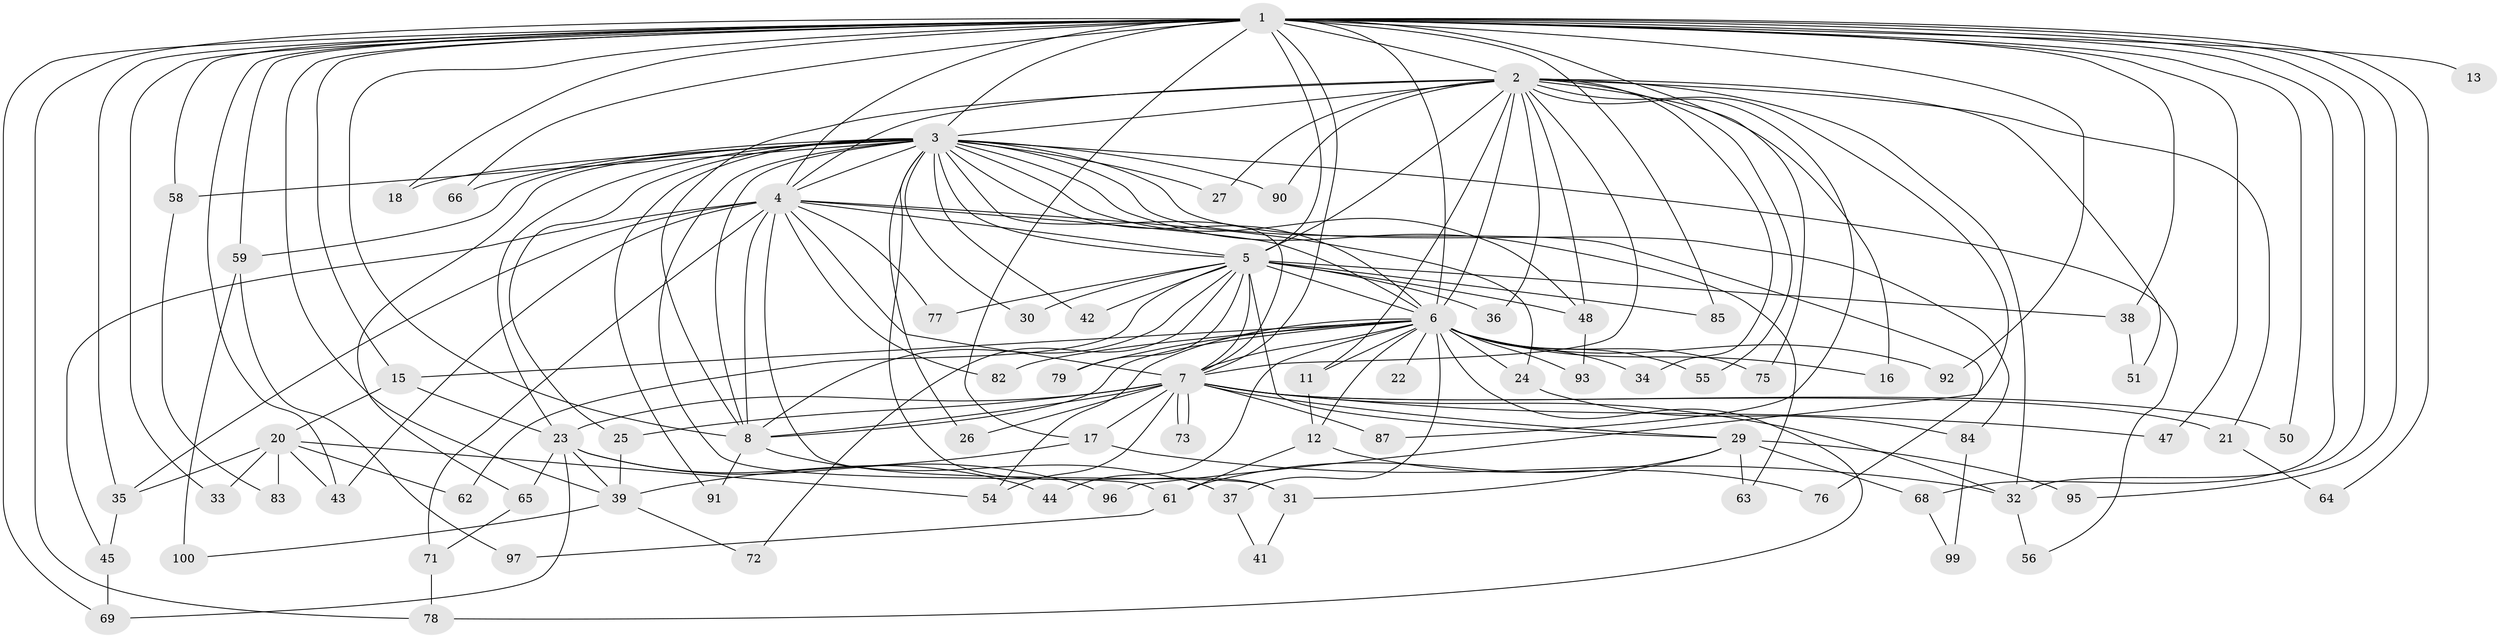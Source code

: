 // original degree distribution, {17: 0.01, 24: 0.02, 30: 0.01, 19: 0.01, 21: 0.01, 15: 0.01, 12: 0.01, 25: 0.01, 23: 0.01, 4: 0.09, 2: 0.55, 3: 0.21, 5: 0.01, 8: 0.01, 6: 0.03}
// Generated by graph-tools (version 1.1) at 2025/38/02/21/25 10:38:53]
// undirected, 78 vertices, 178 edges
graph export_dot {
graph [start="1"]
  node [color=gray90,style=filled];
  1 [super="+9"];
  2 [super="+60"];
  3 [super="+86"];
  4 [super="+52"];
  5 [super="+88"];
  6 [super="+10"];
  7 [super="+46"];
  8;
  11 [super="+14"];
  12;
  13;
  15 [super="+19"];
  16;
  17 [super="+94"];
  18;
  20 [super="+70"];
  21;
  22;
  23 [super="+28"];
  24;
  25 [super="+67"];
  26;
  27;
  29 [super="+57"];
  30;
  31;
  32 [super="+49"];
  33;
  34;
  35 [super="+40"];
  36;
  37;
  38;
  39 [super="+53"];
  41;
  42;
  43;
  44;
  45;
  47;
  48 [super="+89"];
  50;
  51;
  54 [super="+98"];
  55;
  56;
  58;
  59;
  61 [super="+74"];
  62;
  63;
  64;
  65;
  66;
  68;
  69 [super="+81"];
  71 [super="+80"];
  72;
  73;
  75;
  76;
  77;
  78;
  79;
  82;
  83;
  84;
  85;
  87;
  90;
  91;
  92;
  93;
  95;
  96;
  97;
  99;
  100;
  1 -- 2 [weight=2];
  1 -- 3 [weight=2];
  1 -- 4 [weight=2];
  1 -- 5 [weight=2];
  1 -- 6 [weight=4];
  1 -- 7 [weight=2];
  1 -- 8 [weight=2];
  1 -- 16;
  1 -- 17;
  1 -- 18;
  1 -- 32;
  1 -- 50;
  1 -- 59;
  1 -- 92;
  1 -- 95;
  1 -- 64;
  1 -- 66;
  1 -- 68;
  1 -- 13;
  1 -- 78;
  1 -- 15;
  1 -- 85;
  1 -- 33;
  1 -- 35;
  1 -- 38;
  1 -- 39;
  1 -- 43;
  1 -- 47;
  1 -- 58;
  1 -- 69;
  2 -- 3;
  2 -- 4 [weight=2];
  2 -- 5;
  2 -- 6 [weight=2];
  2 -- 7 [weight=2];
  2 -- 8;
  2 -- 11 [weight=2];
  2 -- 21;
  2 -- 27;
  2 -- 32;
  2 -- 34;
  2 -- 36;
  2 -- 51;
  2 -- 55;
  2 -- 75;
  2 -- 90;
  2 -- 96;
  2 -- 48;
  2 -- 87;
  3 -- 4;
  3 -- 5;
  3 -- 6 [weight=3];
  3 -- 7;
  3 -- 8;
  3 -- 18;
  3 -- 25;
  3 -- 26;
  3 -- 27;
  3 -- 30;
  3 -- 31;
  3 -- 42;
  3 -- 48;
  3 -- 56;
  3 -- 58;
  3 -- 59;
  3 -- 63;
  3 -- 65;
  3 -- 66;
  3 -- 76;
  3 -- 84;
  3 -- 90;
  3 -- 91;
  3 -- 23;
  3 -- 61;
  4 -- 5;
  4 -- 6 [weight=2];
  4 -- 7;
  4 -- 8 [weight=2];
  4 -- 24;
  4 -- 31;
  4 -- 43;
  4 -- 45;
  4 -- 71;
  4 -- 77;
  4 -- 82;
  4 -- 35;
  5 -- 6 [weight=2];
  5 -- 7 [weight=2];
  5 -- 8;
  5 -- 29;
  5 -- 30;
  5 -- 36;
  5 -- 38;
  5 -- 42;
  5 -- 48;
  5 -- 62;
  5 -- 72;
  5 -- 77;
  5 -- 79;
  5 -- 85;
  6 -- 7 [weight=2];
  6 -- 8 [weight=2];
  6 -- 16;
  6 -- 22 [weight=2];
  6 -- 34;
  6 -- 44;
  6 -- 54;
  6 -- 11;
  6 -- 12;
  6 -- 75;
  6 -- 78;
  6 -- 15 [weight=2];
  6 -- 79;
  6 -- 82;
  6 -- 24;
  6 -- 92;
  6 -- 93;
  6 -- 37;
  6 -- 55;
  7 -- 8;
  7 -- 17;
  7 -- 21;
  7 -- 23;
  7 -- 25;
  7 -- 26;
  7 -- 29;
  7 -- 47;
  7 -- 50;
  7 -- 73;
  7 -- 73;
  7 -- 87;
  7 -- 54;
  7 -- 32;
  8 -- 37;
  8 -- 91;
  11 -- 12;
  12 -- 61;
  12 -- 76;
  15 -- 20;
  15 -- 23;
  17 -- 39;
  17 -- 32;
  20 -- 33;
  20 -- 35;
  20 -- 54;
  20 -- 62;
  20 -- 83;
  20 -- 43;
  21 -- 64;
  23 -- 65;
  23 -- 69;
  23 -- 96;
  23 -- 44;
  23 -- 39;
  24 -- 84;
  25 -- 39;
  29 -- 61;
  29 -- 68;
  29 -- 95;
  29 -- 63;
  29 -- 31;
  31 -- 41;
  32 -- 56;
  35 -- 45;
  37 -- 41;
  38 -- 51;
  39 -- 72;
  39 -- 100;
  45 -- 69;
  48 -- 93;
  58 -- 83;
  59 -- 97;
  59 -- 100;
  61 -- 97;
  65 -- 71;
  68 -- 99;
  71 -- 78;
  84 -- 99;
}
